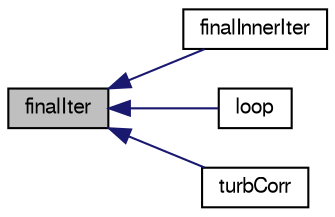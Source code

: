 digraph "finalIter"
{
  bgcolor="transparent";
  edge [fontname="FreeSans",fontsize="10",labelfontname="FreeSans",labelfontsize="10"];
  node [fontname="FreeSans",fontsize="10",shape=record];
  rankdir="LR";
  Node1278 [label="finalIter",height=0.2,width=0.4,color="black", fillcolor="grey75", style="filled", fontcolor="black"];
  Node1278 -> Node1279 [dir="back",color="midnightblue",fontsize="10",style="solid",fontname="FreeSans"];
  Node1279 [label="finalInnerIter",height=0.2,width=0.4,color="black",URL="$a21934.html#a7d476f1ab5be24b0c7acbd93a6189782",tooltip="Helper function to identify final inner iteration. "];
  Node1278 -> Node1280 [dir="back",color="midnightblue",fontsize="10",style="solid",fontname="FreeSans"];
  Node1280 [label="loop",height=0.2,width=0.4,color="black",URL="$a21934.html#adf77b77054c2d4c23b70556fe767f23e",tooltip="PIMPLE loop. "];
  Node1278 -> Node1281 [dir="back",color="midnightblue",fontsize="10",style="solid",fontname="FreeSans"];
  Node1281 [label="turbCorr",height=0.2,width=0.4,color="black",URL="$a21934.html#acda9206cbead76f4a9ab97798783a8f1",tooltip="Helper function to identify whether to solve for turbulence. "];
}
